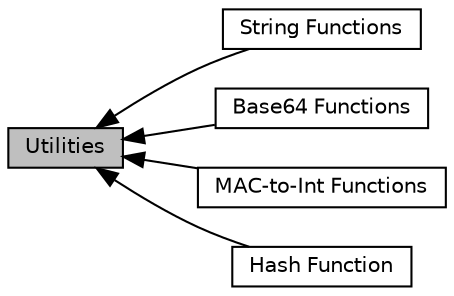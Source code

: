 digraph "Utilities"
{
  edge [fontname="Helvetica",fontsize="10",labelfontname="Helvetica",labelfontsize="10"];
  node [fontname="Helvetica",fontsize="10",shape=record];
  rankdir=LR;
  Node4 [label="String Functions",height=0.2,width=0.4,color="black", fillcolor="white", style="filled",URL="$group__str.html",tooltip="Functions to process configuration files. "];
  Node0 [label="Utilities",height=0.2,width=0.4,color="black", fillcolor="grey75", style="filled", fontcolor="black"];
  Node1 [label="Base64 Functions",height=0.2,width=0.4,color="black", fillcolor="white", style="filled",URL="$group__base64.html",tooltip="Functions to encode binary data to an ASCII string and vice versa through Base64. ..."];
  Node3 [label="MAC-to-Int Functions",height=0.2,width=0.4,color="black", fillcolor="white", style="filled",URL="$group__mac2int.html",tooltip="Functions to convert the forms of MAC addresses. "];
  Node2 [label="Hash Function",height=0.2,width=0.4,color="black", fillcolor="white", style="filled",URL="$group__hash.html",tooltip="Function to get a hash value using Jenkins hash. "];
  Node0->Node1 [shape=plaintext, dir="back", style="solid"];
  Node0->Node2 [shape=plaintext, dir="back", style="solid"];
  Node0->Node3 [shape=plaintext, dir="back", style="solid"];
  Node0->Node4 [shape=plaintext, dir="back", style="solid"];
}
